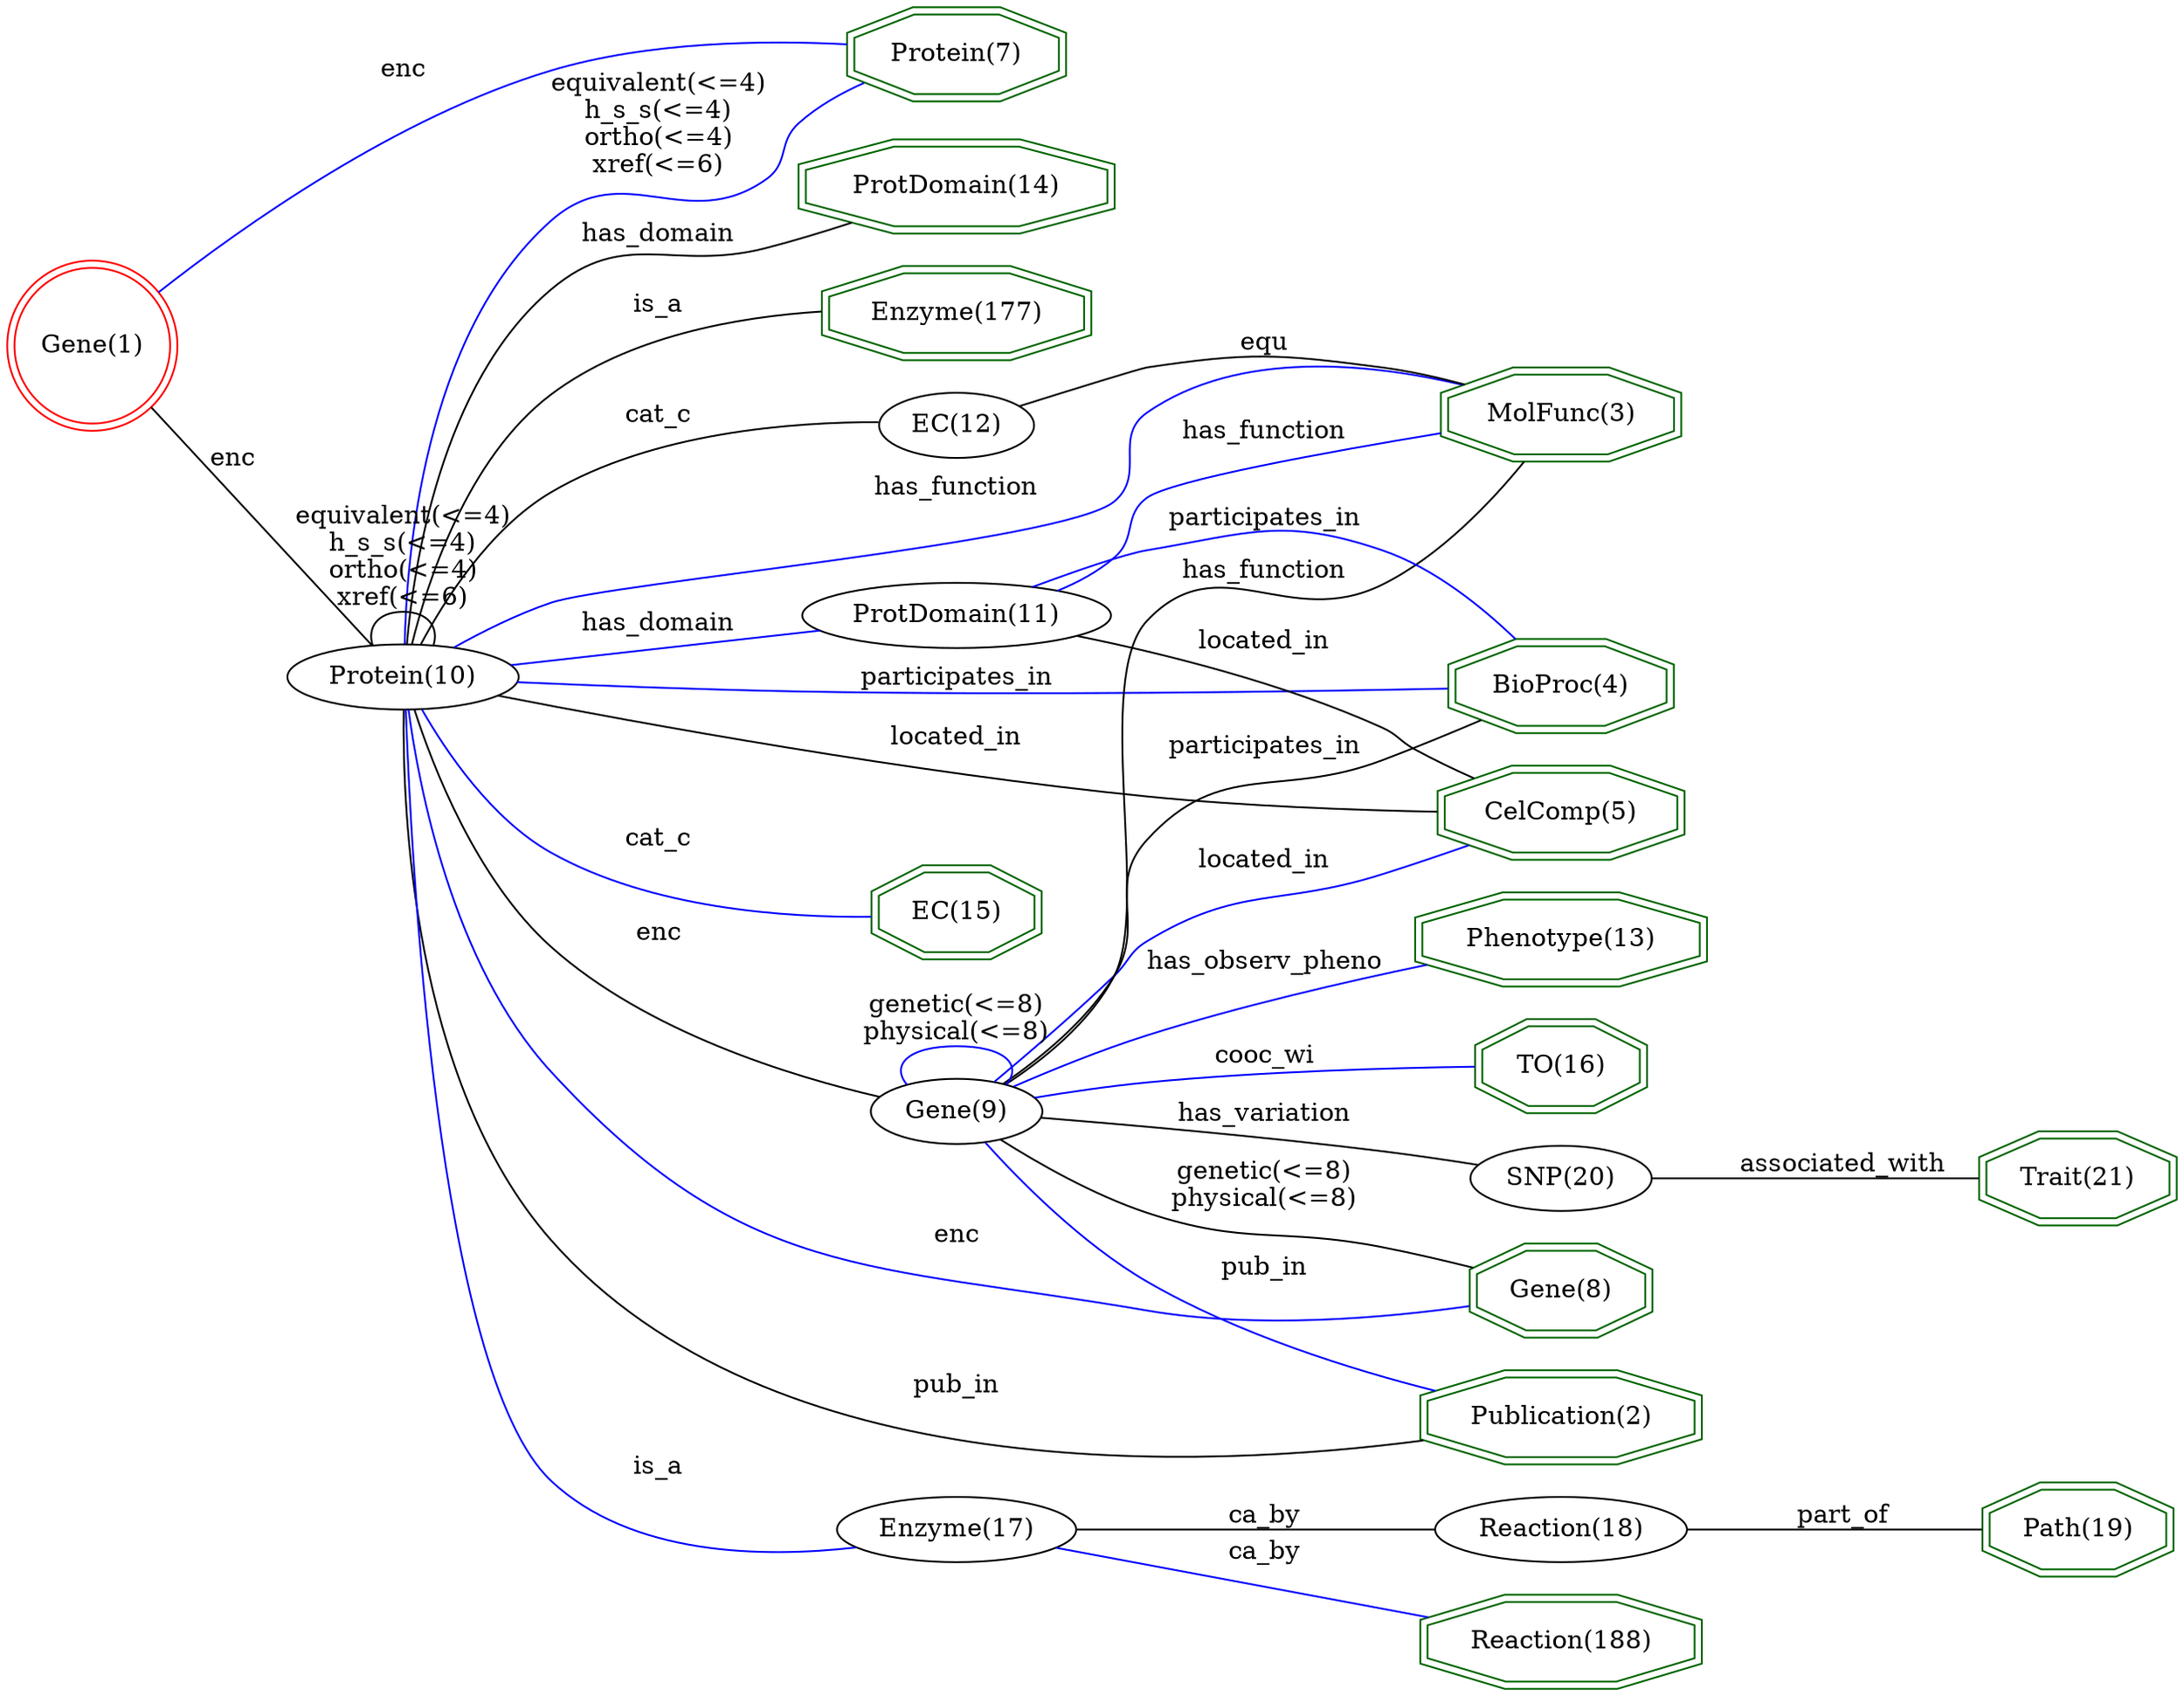digraph {
	graph [_draw_="c 9 -#fffffe00 C 7 -#ffffff P 4 0 0 0 866 1030.67 866 1030.67 0 ",
		bb="0,0,1030.7,866",
		dpi=96,
		rankdir=LR,
		xdotversion=1.7
	];
	node [label="\N"];
	"Trait(21)"	[_draw_="c 7 -#006400 p 8 1026.82 254.54 1026.82 269.46 1000.28 280 962.75 280 936.21 269.46 936.21 254.54 962.75 244 1000.28 244 c 7 -#006400 \
p 8 1030.83 251.83 1030.83 272.17 1001.05 284 961.98 284 932.2 272.17 932.2 251.83 961.98 240 1001.05 240 ",
		_ldraw_="F 14 11 -Times-Roman c 7 -#000000 T 981.52 257.8 0 50.05 9 -Trait(21) ",
		color=darkgreen,
		height=0.61111,
		pos="981.52,262",
		shape=doubleoctagon,
		width=1.3655];
	"Protein(7)"	[_draw_="c 7 -#006400 p 8 495.98 836.54 495.98 851.46 466.97 862 425.95 862 396.94 851.46 396.94 836.54 425.95 826 466.97 826 c 7 -#006400 \
p 8 499.97 833.74 499.97 854.26 467.67 866 425.25 866 392.96 854.26 392.96 833.74 425.25 822 467.67 822 ",
		_ldraw_="F 14 11 -Times-Roman c 7 -#000000 T 446.46 839.8 0 56.77 10 -Protein(7) ",
		color=darkgreen,
		height=0.61111,
		pos="446.46,844",
		shape=doubleoctagon,
		width=1.4931];
	"Reaction(188)"	[_draw_="c 7 -#006400 p 8 801.52 14.54 801.52 29.46 762.93 40 708.35 40 669.76 29.46 669.76 14.54 708.35 4 762.93 4 c 7 -#006400 p 8 805.53 \
11.49 805.53 32.51 763.47 44 707.81 44 665.75 32.51 665.75 11.49 707.81 0 763.47 0 ",
		_ldraw_="F 14 11 -Times-Roman c 7 -#000000 T 735.64 17.8 0 80.08 13 -Reaction(188) ",
		color=darkgreen,
		height=0.61111,
		pos="735.64,22",
		shape=doubleoctagon,
		width=1.9359];
	"Gene(1)"	[_draw_="c 7 -#ff0000 e 43.08 692 39.15 39.15 c 7 -#ff0000 e 43.08 692 43.15 43.15 ",
		_ldraw_="F 14 11 -Times-Roman c 7 -#000000 T 43.08 687.8 0 45.86 7 -Gene(1) ",
		color=red,
		height=1.1966,
		pos="43.077,692",
		shape=doublecircle,
		width=1.1966];
	"Gene(1)" -> "Protein(7)"	[_draw_="c 7 -#0000ff B 7 75.64 720.64 115.4 754.72 187.38 810.02 260.35 834 303.31 848.12 354.87 849.75 392.66 848.35 ",
		_ldraw_="F 14 11 -Times-Roman c 7 -#000000 T 191.97 829.8 0 19.43 3 -enc ",
		arrowhead=none,
		color=blue,
		label=enc,
		lp="191.97,834",
		pos="75.64,720.64 115.4,754.72 187.38,810.02 260.35,834 303.31,848.12 354.87,849.75 392.66,848.35"];
	"Protein(10)"	[_draw_="c 7 -#000000 e 191.97 523 50.27 18 ",
		_ldraw_="F 14 11 -Times-Roman c 7 -#000000 T 191.97 518.8 0 63.77 11 -Protein(10) ",
		height=0.5,
		pos="191.97,523",
		width=1.3996];
	"Gene(1)" -> "Protein(10)"	[_draw_="c 7 -#000000 B 4 72.05 659.81 103.02 624.19 151.76 568.11 176.1 540.1 ",
		_ldraw_="F 14 11 -Times-Roman c 7 -#000000 T 113.87 624.8 0 19.43 3 -enc ",
		arrowhead=none,
		color=black,
		label=enc,
		lp="113.87,629",
		pos="72.052,659.81 103.02,624.19 151.76,568.11 176.1,540.1"];
	"EC(15)"	[_draw_="c 7 -#006400 p 8 485.69 390.54 485.69 405.46 462.71 416 430.21 416 407.24 405.46 407.24 390.54 430.21 380 462.71 380 c 7 -#006400 \
p 8 489.7 387.98 489.7 408.02 463.59 420 429.33 420 403.22 408.02 403.22 387.98 429.33 376 463.59 376 ",
		_ldraw_="F 14 11 -Times-Roman c 7 -#000000 T 446.46 393.8 0 41.21 6 -EC(15) ",
		color=darkgreen,
		height=0.61111,
		pos="446.46,398",
		shape=doubleoctagon,
		width=1.1977];
	"MolFunc(3)"	[_draw_="c 7 -#006400 p 8 793.03 656.54 793.03 671.46 759.41 682 711.87 682 678.25 671.46 678.25 656.54 711.87 646 759.41 646 c 7 -#006400 \
p 8 797.04 653.61 797.04 674.39 760.03 686 711.25 686 674.24 674.39 674.24 653.61 711.25 642 760.03 642 ",
		_ldraw_="F 14 11 -Times-Roman c 7 -#000000 T 735.64 659.8 0 67.66 10 -MolFunc(3) ",
		color=darkgreen,
		height=0.61111,
		pos="735.64,664",
		shape=doubleoctagon,
		width=1.7];
	"Gene(8)"	[_draw_="c 7 -#006400 p 8 777.75 195.54 777.75 210.46 753.08 221 718.2 221 693.53 210.46 693.53 195.54 718.2 185 753.08 185 c 7 -#006400 \
p 8 781.73 192.9 781.73 213.1 753.9 225 717.38 225 689.55 213.1 689.55 192.9 717.38 181 753.9 181 ",
		_ldraw_="F 14 11 -Times-Roman c 7 -#000000 T 735.64 198.8 0 45.86 7 -Gene(8) ",
		color=darkgreen,
		height=0.61111,
		pos="735.64,203",
		shape=doubleoctagon,
		width=1.286];
	"TO(16)"	[_draw_="c 7 -#006400 p 8 775.1 312.54 775.1 327.46 751.98 338 719.3 338 696.18 327.46 696.18 312.54 719.3 302 751.98 302 c 7 -#006400 p \
8 779.1 309.97 779.1 330.03 752.85 342 718.43 342 692.18 330.03 692.18 309.97 718.43 298 752.85 298 ",
		_ldraw_="F 14 11 -Times-Roman c 7 -#000000 T 735.64 315.8 0 41.74 6 -TO(16) ",
		color=darkgreen,
		height=0.61111,
		pos="735.64,320",
		shape=doubleoctagon,
		width=1.2077];
	"Phenotype(13)"	[_draw_="c 7 -#006400 p 8 802.75 374.54 802.75 389.46 763.44 400 707.84 400 668.53 389.46 668.53 374.54 707.84 364 763.44 364 c 7 -#006400 \
p 8 806.74 371.47 806.74 392.53 763.96 404 707.32 404 664.55 392.53 664.55 371.47 707.32 360 763.96 360 ",
		_ldraw_="F 14 11 -Times-Roman c 7 -#000000 T 735.64 377.8 0 82.43 13 -Phenotype(13) ",
		color=darkgreen,
		height=0.61111,
		pos="735.64,382",
		shape=doubleoctagon,
		width=1.9805];
	"CelComp(5)"	[_draw_="c 7 -#006400 p 8 794.24 436.54 794.24 451.46 759.91 462 711.37 462 677.04 451.46 677.04 436.54 711.37 426 759.91 426 c 7 -#006400 \
p 8 798.23 433.59 798.23 454.41 760.51 466 710.77 466 673.05 454.41 673.05 433.59 710.77 422 760.51 422 ",
		_ldraw_="F 14 11 -Times-Roman c 7 -#000000 T 735.64 439.8 0 69.99 10 -CelComp(5) ",
		color=darkgreen,
		height=0.61111,
		pos="735.64,444",
		shape=doubleoctagon,
		width=1.7443];
	"BioProc(4)"	[_draw_="c 7 -#006400 p 8 789.09 498.54 789.09 513.46 757.78 524 713.5 524 682.19 513.46 682.19 498.54 713.5 488 757.78 488 c 7 -#006400 \
p 8 793.09 495.67 793.09 516.33 758.44 528 712.84 528 678.19 516.33 678.19 495.67 712.84 484 758.44 484 ",
		_ldraw_="F 14 11 -Times-Roman c 7 -#000000 T 735.64 501.8 0 62.21 10 -BioProc(4) ",
		color=darkgreen,
		height=0.61111,
		pos="735.64,506",
		shape=doubleoctagon,
		width=1.5966];
	"Publication(2)"	[_draw_="c 7 -#006400 p 8 801.54 132.54 801.54 147.46 762.93 158 708.35 158 669.74 147.46 669.74 132.54 708.35 122 762.93 122 c 7 -#006400 \
p 8 805.55 129.49 805.55 150.51 763.47 162 707.81 162 665.73 150.51 665.73 129.49 707.81 118 763.47 118 ",
		_ldraw_="F 14 11 -Times-Roman c 7 -#000000 T 735.64 135.8 0 80.1 14 -Publication(2) ",
		color=darkgreen,
		height=0.61111,
		pos="735.64,140",
		shape=doubleoctagon,
		width=1.9362];
	"ProtDomain(14)"	[_draw_="c 7 -#006400 p 8 520.32 772.54 520.32 787.46 477.05 798 415.87 798 372.61 787.46 372.61 772.54 415.87 762 477.05 762 c 7 -#006400 \
p 8 524.32 769.4 524.32 790.6 477.54 802 415.39 802 368.6 790.6 368.6 769.4 415.39 758 477.54 758 ",
		_ldraw_="F 14 11 -Times-Roman c 7 -#000000 T 446.46 775.8 0 91.77 14 -ProtDomain(14) ",
		color=darkgreen,
		height=0.61111,
		pos="446.46,780",
		shape=doubleoctagon,
		width=2.1578];
	"Enzyme(177)"	[_draw_="c 7 -#006400 p 8 509.53 710.54 509.53 725.46 472.58 736 420.34 736 383.39 725.46 383.39 710.54 420.34 700 472.58 700 c 7 -#006400 \
p 8 513.53 707.53 513.53 728.47 473.14 740 419.78 740 379.39 728.47 379.39 707.53 419.78 696 473.14 696 ",
		_ldraw_="F 14 11 -Times-Roman c 7 -#000000 T 446.46 713.8 0 76.19 11 -Enzyme(177) ",
		color=darkgreen,
		height=0.61111,
		pos="446.46,718",
		shape=doubleoctagon,
		width=1.8621];
	"Path(19)"	[_draw_="c 7 -#006400 p 8 1025.33 72.54 1025.33 87.46 999.66 98 963.37 98 937.7 87.46 937.7 72.54 963.37 62 999.66 62 c 7 -#006400 p 8 1029.32 \
69.86 1029.32 90.14 1000.45 102 962.58 102 933.71 90.14 933.71 69.86 962.58 58 1000.45 58 ",
		_ldraw_="F 14 11 -Times-Roman c 7 -#000000 T 981.52 75.8 0 48.21 8 -Path(19) ",
		color=darkgreen,
		height=0.61111,
		pos="981.52,80",
		shape=doubleoctagon,
		width=1.3307];
	"Protein(10)" -> "Protein(7)"	[_draw_="c 7 -#0000ff B 13 192.57 541.1 192.64 584.61 199.15 695.81 260.35 755 290.17 783.83 318.03 752.57 350.78 778 363.97 788.25 356.43 \
799.75 368.78 811 377.89 819.3 389.4 825.72 400.72 830.6 ",
		_ldraw_="F 14 11 -Times-Roman c 7 -#000000 T 305.57 822.8 0 90.43 15 -equivalent(<=4) F 14 11 -Times-Roman c 7 -#000000 T 305.57 808.8 0 \
64.01 10 -h_s_s(<=4) F 14 11 -Times-Roman c 7 -#000000 T 305.57 794.8 0 61.67 10 -ortho(<=4) F 14 11 -Times-Roman c 7 -#000000 T \
305.57 780.8 0 54.65 9 -xref(<=6) ",
		arrowhead=none,
		color=blue,
		label="equivalent(<=4)\nh_s_s(<=4)\northo(<=4)\nxref(<=6)",
		lp="305.57,806",
		pos="192.57,541.1 192.64,584.61 199.15,695.81 260.35,755 290.17,783.83 318.03,752.57 350.78,778 363.97,788.25 356.43,799.75 368.78,811 \
377.89,819.3 389.4,825.72 400.72,830.6"];
	"Protein(10)" -> "EC(15)"	[_draw_="c 7 -#0000ff B 7 200.44 504.97 210.56 482.96 230.84 446.39 260.35 428 303.73 400.97 363.53 395.81 403.29 395.86 ",
		_ldraw_="F 14 11 -Times-Roman c 7 -#000000 T 305.57 430.8 0 29.53 5 -cat_c ",
		arrowhead=none,
		color=blue,
		label=cat_c,
		lp="305.57,435",
		pos="200.44,504.97 210.56,482.96 230.84,446.39 260.35,428 303.73,400.97 363.53,395.81 403.29,395.86"];
	"Protein(10)" -> "MolFunc(3)"	[_draw_="c 7 -#0000ff B 13 216.76 538.72 229.29 546.39 245.17 555.2 260.35 561 274.37 566.36 512.74 609.25 524.14 619 540.83 633.26 524.01 \
652.62 542.14 665 584.38 693.83 644.89 687.84 686.74 678.35 ",
		_ldraw_="F 14 11 -Times-Roman c 7 -#000000 T 446.46 621.8 0 72.32 12 -has_function ",
		arrowhead=none,
		color=blue,
		label=has_function,
		lp="446.46,626",
		pos="216.76,538.72 229.29,546.39 245.17,555.2 260.35,561 274.37,566.36 512.74,609.25 524.14,619 540.83,633.26 524.01,652.62 542.14,665 \
584.38,693.83 644.89,687.84 686.74,678.35"];
	"Protein(10)" -> "Gene(8)"	[_draw_="c 7 -#0000ff B 10 194.83 504.77 199.54 466.67 214.99 377.39 260.35 320 345.65 212.09 406.55 215.16 542.14 192 591.97 183.49 649.99 \
188.85 689.2 194.67 ",
		_ldraw_="F 14 11 -Times-Roman c 7 -#000000 T 446.46 230.8 0 19.43 3 -enc ",
		arrowhead=none,
		color=blue,
		label=enc,
		lp="446.46,235",
		pos="194.83,504.77 199.54,466.67 214.99,377.39 260.35,320 345.65,212.09 406.55,215.16 542.14,192 591.97,183.49 649.99,188.85 689.2,194.67"];
	"Protein(10)" -> "CelComp(5)"	[_draw_="c 7 -#000000 B 7 235.19 513.56 300.6 499.3 430.53 472.4 542.14 458 585.68 452.38 635.06 448.85 672.91 446.74 ",
		_ldraw_="F 14 11 -Times-Roman c 7 -#000000 T 446.46 487.8 0 58.31 10 -located_in ",
		arrowhead=none,
		color=black,
		label=located_in,
		lp="446.46,492",
		pos="235.19,513.56 300.6,499.3 430.53,472.4 542.14,458 585.68,452.38 635.06,448.85 672.91,446.74"];
	"Protein(10)" -> "BioProc(4)"	[_draw_="c 7 -#0000ff B 7 242.22 520.48 277.46 518.75 326.03 516.5 368.78 515 478.15 511.17 605.98 508.42 677.91 507.03 ",
		_ldraw_="F 14 11 -Times-Roman c 7 -#000000 T 446.46 517.8 0 82.41 15 -participates_in ",
		arrowhead=none,
		color=blue,
		label=participates_in,
		lp="446.46,522",
		pos="242.22,520.48 277.46,518.75 326.03,516.5 368.78,515 478.15,511.17 605.98,508.42 677.91,507.03"];
	"Protein(10)" -> "Publication(2)"	[_draw_="c 7 -#000000 B 7 192.31 504.65 191.52 455.58 195.63 319.32 260.35 235 354.57 112.27 558.85 116.99 665.96 129.28 ",
		_ldraw_="F 14 11 -Times-Roman c 7 -#000000 T 446.46 156.8 0 38.89 6 -pub_in ",
		arrowhead=none,
		color=black,
		label=pub_in,
		lp="446.46,161",
		pos="192.31,504.65 191.52,455.58 195.63,319.32 260.35,235 354.57,112.27 558.85,116.99 665.96,129.28"];
	"Protein(10)" -> "ProtDomain(14)"	[_draw_="c 7 -#000000 B 13 193.74 541.1 196.39 579.6 208.15 669.99 260.35 718 290.88 746.07 311.6 727.42 350.78 741 359.05 743.87 360.72 \
745.58 368.78 749 378.69 753.21 389.38 757.61 399.54 761.73 ",
		_ldraw_="F 14 11 -Times-Roman c 7 -#000000 T 305.57 743.8 0 67.66 10 -has_domain ",
		arrowhead=none,
		color=black,
		label=has_domain,
		lp="305.57,748",
		pos="193.74,541.1 196.39,579.6 208.15,669.99 260.35,718 290.88,746.07 311.6,727.42 350.78,741 359.05,743.87 360.72,745.58 368.78,749 \
378.69,753.21 389.38,757.61 399.54,761.73"];
	"Protein(10)" -> "Enzyme(177)"	[_draw_="c 7 -#000000 B 7 195.82 541.11 201.82 572.84 218.75 638.42 260.35 673 278.47 688.06 333.78 700.3 379.25 708.19 ",
		_ldraw_="F 14 11 -Times-Roman c 7 -#000000 T 305.57 704.8 0 22.55 4 -is_a ",
		arrowhead=none,
		color=black,
		label=is_a,
		lp="305.57,709",
		pos="195.82,541.11 201.82,572.84 218.75,638.42 260.35,673 278.47,688.06 333.78,700.3 379.25,708.19"];
	"Protein(10)" -> "Protein(10)"	[_draw_="c 7 -#000000 B 7 178.04 540.41 175.44 550.09 180.08 559 191.97 559 203.85 559 208.49 550.09 205.89 540.41 ",
		_ldraw_="F 14 11 -Times-Roman c 7 -#000000 T 191.97 603.8 0 90.43 15 -equivalent(<=4) F 14 11 -Times-Roman c 7 -#000000 T 191.97 589.8 0 \
64.01 10 -h_s_s(<=4) F 14 11 -Times-Roman c 7 -#000000 T 191.97 575.8 0 61.67 10 -ortho(<=4) F 14 11 -Times-Roman c 7 -#000000 T \
191.97 561.8 0 54.65 9 -xref(<=6) ",
		arrowhead=none,
		color=black,
		label="equivalent(<=4)\nh_s_s(<=4)\northo(<=4)\nxref(<=6)",
		lp="191.97,587",
		pos="178.04,540.41 175.44,550.09 180.08,559 191.97,559 203.85,559 208.49,550.09 205.89,540.41"];
	"EC(12)"	[_draw_="c 7 -#000000 e 446.46 660 36.28 18 ",
		_ldraw_="F 14 11 -Times-Roman c 7 -#000000 T 446.46 655.8 0 41.21 6 -EC(12) ",
		height=0.5,
		pos="446.46,660",
		width=1.0039];
	"Protein(10)" -> "EC(12)"	[_draw_="c 7 -#000000 B 7 199.71 540.8 209.43 563.87 229.65 603.56 260.35 624 305.73 654.2 370.38 660.35 410.04 660.95 ",
		_ldraw_="F 14 11 -Times-Roman c 7 -#000000 T 305.57 657.8 0 29.53 5 -cat_c ",
		arrowhead=none,
		color=black,
		label=cat_c,
		lp="305.57,662",
		pos="199.71,540.8 209.43,563.87 229.65,603.56 260.35,624 305.73,654.2 370.38,660.35 410.04,660.95"];
	"Gene(9)"	[_draw_="c 7 -#000000 e 446.46 294 39.15 18 ",
		_ldraw_="F 14 11 -Times-Roman c 7 -#000000 T 446.46 289.8 0 45.86 7 -Gene(9) ",
		height=0.5,
		pos="446.46,294",
		width=1.0855];
	"Protein(10)" -> "Gene(9)"	[_draw_="c 7 -#000000 B 7 197.26 504.99 205.12 475.55 224.4 416.82 260.35 381 303.24 338.27 371.11 313.87 411.66 302.33 ",
		_ldraw_="F 14 11 -Times-Roman c 7 -#000000 T 305.57 383.8 0 19.43 3 -enc ",
		arrowhead=none,
		color=black,
		label=enc,
		lp="305.57,388",
		pos="197.26,504.99 205.12,475.55 224.4,416.82 260.35,381 303.24,338.27 371.11,313.87 411.66,302.33"];
	"ProtDomain(11)"	[_draw_="c 7 -#000000 e 446.46 556 68 18 ",
		_ldraw_="F 14 11 -Times-Roman c 7 -#000000 T 446.46 551.8 0 91.25 14 -ProtDomain(11) ",
		height=0.5,
		pos="446.46,556",
		width=1.8819];
	"Protein(10)" -> "ProtDomain(11)"	[_draw_="c 7 -#0000ff B 4 239.57 529.09 280.61 534.45 340.63 542.3 385.28 548.13 ",
		_ldraw_="F 14 11 -Times-Roman c 7 -#000000 T 305.57 545.8 0 67.66 10 -has_domain ",
		arrowhead=none,
		color=blue,
		label=has_domain,
		lp="305.57,550",
		pos="239.57,529.09 280.61,534.45 340.63,542.3 385.28,548.13"];
	"Enzyme(17)"	[_draw_="c 7 -#000000 e 446.46 74 53.63 18 ",
		_ldraw_="F 14 11 -Times-Roman c 7 -#000000 T 446.46 69.8 0 69.19 10 -Enzyme(17) ",
		height=0.5,
		pos="446.46,74",
		width=1.4949];
	"Protein(10)" -> "Enzyme(17)"	[_draw_="c 7 -#0000ff B 7 193.11 504.67 194.1 430.98 201.72 157.57 260.35 100 295.9 65.1 355.37 62.71 397.3 66.38 ",
		_ldraw_="F 14 11 -Times-Roman c 7 -#000000 T 305.57 102.8 0 22.55 4 -is_a ",
		arrowhead=none,
		color=blue,
		label=is_a,
		lp="305.57,107",
		pos="193.11,504.67 194.1,430.98 201.72,157.57 260.35,100 295.9,65.102 355.37,62.707 397.3,66.383"];
	"EC(12)" -> "MolFunc(3)"	[_draw_="c 7 -#000000 B 10 475.09 671.23 493.69 678.17 518.97 686.42 542.14 690 587.91 697.08 600.51 696.61 646.34 690 661.05 687.88 676.73 \
683.87 690.73 679.62 ",
		_ldraw_="F 14 11 -Times-Roman c 7 -#000000 T 594.24 697.8 0 20.21 3 -equ ",
		arrowhead=none,
		color=black,
		label=equ,
		lp="594.24,702",
		pos="475.09,671.23 493.69,678.17 518.97,686.42 542.14,690 587.91,697.08 600.51,696.61 646.34,690 661.05,687.88 676.73,683.87 690.73,679.62"];
	"Gene(9)" -> "MolFunc(3)"	[_draw_="c 7 -#000000 B 13 470.17 308.69 488.15 321.69 512.16 342.37 524.14 367 542.41 404.54 513.89 523.26 542.14 554 574 588.66 604.82 \
550.83 646.34 573 677.22 589.49 703.8 620.6 719.51 641.81 ",
		_ldraw_="F 14 11 -Times-Roman c 7 -#000000 T 594.24 575.8 0 72.32 12 -has_function ",
		arrowhead=none,
		color=black,
		label=has_function,
		lp="594.24,580",
		pos="470.17,308.69 488.15,321.69 512.16,342.37 524.14,367 542.41,404.54 513.89,523.26 542.14,554 574,588.66 604.82,550.83 646.34,573 \
677.22,589.49 703.8,620.6 719.51,641.81"];
	"Gene(9)" -> "Gene(8)"	[_draw_="c 7 -#000000 B 10 470.33 279.7 489 268.64 516.39 253.79 542.14 245 586.69 229.79 600.38 236.16 646.34 226 661.5 222.65 677.99 218.49 \
692.58 214.64 ",
		_ldraw_="F 14 11 -Times-Roman c 7 -#000000 T 594.24 261.8 0 72.54 12 -genetic(<=8) F 14 11 -Times-Roman c 7 -#000000 T 594.24 247.8 0 78.77 \
13 -physical(<=8) ",
		arrowhead=none,
		color=black,
		label="genetic(<=8)\nphysical(<=8)",
		lp="594.24,259",
		pos="470.33,279.7 489,268.64 516.39,253.79 542.14,245 586.69,229.79 600.38,236.16 646.34,226 661.5,222.65 677.99,218.49 692.58,214.64"];
	"Gene(9)" -> "TO(16)"	[_draw_="c 7 -#0000ff B 7 480.96 302.59 498.97 306.82 521.63 311.53 542.14 314 593.43 320.17 652.93 321.08 692.04 320.83 ",
		_ldraw_="F 14 11 -Times-Roman c 7 -#000000 T 594.24 322.8 0 47.43 7 -cooc_wi ",
		arrowhead=none,
		color=blue,
		label=cooc_wi,
		lp="594.24,327",
		pos="480.96,302.59 498.97,306.82 521.63,311.53 542.14,314 593.43,320.17 652.93,321.08 692.04,320.83"];
	"Gene(9)" -> "Phenotype(13)"	[_draw_="c 7 -#0000ff B 7 472.58 307.45 491.32 317.04 517.79 329.66 542.14 338 583.17 352.05 630.65 362.96 668.2 370.4 ",
		_ldraw_="F 14 11 -Times-Roman c 7 -#000000 T 594.24 367.8 0 104.2 16 -has_observ_pheno ",
		arrowhead=none,
		color=blue,
		label=has_observ_pheno,
		lp="594.24,372",
		pos="472.58,307.45 491.32,317.04 517.79,329.66 542.14,338 583.17,352.05 630.65,362.96 668.2,370.4"];
	"Gene(9)" -> "CelComp(5)"	[_draw_="c 7 -#0000ff B 10 464.23 310.13 490.2 335.06 537.64 380.36 542.14 383 584.04 407.58 600.03 401.32 646.34 416 659.68 420.23 674.15 \
424.81 687.44 429.03 ",
		_ldraw_="F 14 11 -Times-Roman c 7 -#000000 T 594.24 418.8 0 58.31 10 -located_in ",
		arrowhead=none,
		color=blue,
		label=located_in,
		lp="594.24,423",
		pos="464.23,310.13 490.2,335.06 537.64,380.36 542.14,383 584.04,407.58 600.03,401.32 646.34,416 659.68,420.23 674.15,424.81 687.44,429.03"];
	"Gene(9)" -> "BioProc(4)"	[_draw_="c 7 -#000000 B 10 468.77 308.99 486.15 322.31 510.06 343.3 524.14 367 539.9 393.51 521.41 411.18 542.14 434 552.49 445.39 636.3 \
474.12 689.86 491.65 ",
		_ldraw_="F 14 11 -Times-Roman c 7 -#000000 T 594.24 478.8 0 82.41 15 -participates_in ",
		arrowhead=none,
		color=black,
		label=participates_in,
		lp="594.24,483",
		pos="468.77,308.99 486.15,322.31 510.06,343.3 524.14,367 539.9,393.51 521.41,411.18 542.14,434 552.49,445.39 636.3,474.12 689.86,491.65"];
	"Gene(9)" -> "Publication(2)"	[_draw_="c 7 -#0000ff B 7 461.98 277.28 479.35 258.19 510.12 227.13 542.14 208 584.44 182.73 637.55 164.86 677.27 153.8 ",
		_ldraw_="F 14 11 -Times-Roman c 7 -#000000 T 594.24 210.8 0 38.89 6 -pub_in ",
		arrowhead=none,
		color=blue,
		label=pub_in,
		lp="594.24,215",
		pos="461.98,277.28 479.35,258.19 510.12,227.13 542.14,208 584.44,182.73 637.55,164.86 677.27,153.8"];
	"Gene(9)" -> "Gene(9)"	[_draw_="c 7 -#0000ff B 7 423.04 308.79 415.41 319.42 423.22 330 446.46 330 469.7 330 477.51 319.42 469.88 308.79 ",
		_ldraw_="F 14 11 -Times-Roman c 7 -#000000 T 446.46 346.8 0 72.54 12 -genetic(<=8) F 14 11 -Times-Roman c 7 -#000000 T 446.46 332.8 0 78.77 \
13 -physical(<=8) ",
		arrowhead=none,
		color=blue,
		label="genetic(<=8)\nphysical(<=8)",
		lp="446.46,344",
		pos="423.04,308.79 415.41,319.42 423.22,330 446.46,330 469.7,330 477.51,319.42 469.88,308.79"];
	"SNP(20)"	[_draw_="c 7 -#000000 e 735.64 262 41.13 18 ",
		_ldraw_="F 14 11 -Times-Roman c 7 -#000000 T 735.64 257.8 0 49.01 7 -SNP(20) ",
		height=0.5,
		pos="735.64,262",
		width=1.1406];
	"Gene(9)" -> "SNP(20)"	[_draw_="c 7 -#000000 B 7 485.32 291.7 525.4 289.05 590.48 284.12 646.34 277 663.16 274.86 681.66 271.82 697.36 269.04 ",
		_ldraw_="F 14 11 -Times-Roman c 7 -#000000 T 594.24 289.8 0 75.42 13 -has_variation ",
		arrowhead=none,
		color=black,
		label=has_variation,
		lp="594.24,294",
		pos="485.32,291.7 525.4,289.05 590.48,284.12 646.34,277 663.16,274.86 681.66,271.82 697.36,269.04"];
	"ProtDomain(11)" -> "MolFunc(3)"	[_draw_="c 7 -#0000ff B 10 492.78 569.36 503.84 574.05 515.09 580.17 524.14 588 535.91 598.17 529.6 608.81 542.14 618 563 633.28 625.86 646.5 \
674.13 654.79 ",
		_ldraw_="F 14 11 -Times-Roman c 7 -#000000 T 594.24 650.8 0 72.32 12 -has_function ",
		arrowhead=none,
		color=blue,
		label=has_function,
		lp="594.24,655",
		pos="492.78,569.36 503.84,574.05 515.09,580.17 524.14,588 535.91,598.17 529.6,608.81 542.14,618 563,633.28 625.86,646.5 674.13,654.79"];
	"ProtDomain(11)" -> "CelComp(5)"	[_draw_="c 7 -#000000 B 10 504.93 546.89 546.64 538.33 603.11 522.58 646.34 495 656.43 488.57 654.66 482.01 664.34 475 672.34 469.21 681.58 \
464.18 690.69 459.95 ",
		_ldraw_="F 14 11 -Times-Roman c 7 -#000000 T 594.24 539.8 0 58.31 10 -located_in ",
		arrowhead=none,
		color=black,
		label=located_in,
		lp="594.24,544",
		pos="504.93,546.89 546.64,538.33 603.11,522.58 646.34,495 656.43,488.57 654.66,482.01 664.34,475 672.34,469.21 681.58,464.18 690.69,459.95"];
	"ProtDomain(11)" -> "BioProc(4)"	[_draw_="c 7 -#0000ff B 10 480.83 571.63 498.61 579.11 521.1 587.23 542.14 591 587.73 599.16 603.39 608.31 646.34 591 677.52 578.43 703.85 \
549 719.44 528.31 ",
		_ldraw_="F 14 11 -Times-Roman c 7 -#000000 T 594.24 602.8 0 82.41 15 -participates_in ",
		arrowhead=none,
		color=blue,
		label=participates_in,
		lp="594.24,607",
		pos="480.83,571.63 498.61,579.11 521.1,587.23 542.14,591 587.73,599.16 603.39,608.31 646.34,591 677.52,578.43 703.85,549 719.44,528.31"];
	"Enzyme(17)" -> "Reaction(188)"	[_draw_="c 7 -#0000ff B 4 494.24 65.53 542 56.88 616.51 43.39 669.92 33.72 ",
		_ldraw_="F 14 11 -Times-Roman c 7 -#000000 T 594.24 58.8 0 33.43 5 -ca_by ",
		arrowhead=none,
		color=blue,
		label=ca_by,
		lp="594.24,63",
		pos="494.24,65.53 542,56.881 616.51,43.39 669.92,33.72"];
	"Reaction(18)"	[_draw_="c 7 -#000000 e 735.64 80 56.04 18 ",
		_ldraw_="F 14 11 -Times-Roman c 7 -#000000 T 735.64 75.8 0 73.08 12 -Reaction(18) ",
		height=0.5,
		pos="735.64,80",
		width=1.5631];
	"Enzyme(17)" -> "Reaction(18)"	[_draw_="c 7 -#000000 B 4 500.47 75.11 551.2 76.17 627.42 77.76 679 78.84 ",
		_ldraw_="F 14 11 -Times-Roman c 7 -#000000 T 594.24 81.8 0 33.43 5 -ca_by ",
		arrowhead=none,
		color=black,
		label=ca_by,
		lp="594.24,86",
		pos="500.47,75.107 551.2,76.167 627.42,77.76 679,78.838"];
	"SNP(20)" -> "Trait(21)"	[_draw_="c 7 -#000000 B 4 776.91 262 819.53 262 886.77 262 932.21 262 ",
		_ldraw_="F 14 11 -Times-Roman c 7 -#000000 T 869.65 264.8 0 89.42 15 -associated_with ",
		arrowhead=none,
		color=black,
		label=associated_with,
		lp="869.65,269",
		pos="776.91,262 819.53,262 886.77,262 932.21,262"];
	"Reaction(18)" -> "Path(19)"	[_draw_="c 7 -#000000 B 4 791.98 80 834.7 80 893.16 80 933.6 80 ",
		_ldraw_="F 14 11 -Times-Roman c 7 -#000000 T 869.65 82.8 0 40.43 7 -part_of ",
		arrowhead=none,
		color=black,
		label=part_of,
		lp="869.65,87",
		pos="791.98,80 834.7,80 893.16,80 933.6,80"];
}
